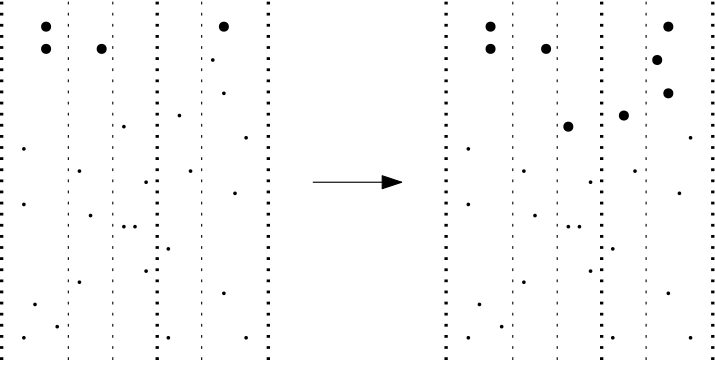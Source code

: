 <?xml version="1.0"?>
<!DOCTYPE ipe SYSTEM "ipe.dtd">
<ipe version="70005" creator="Ipe 7.1.4">
<info created="D:20160412211239" modified="D:20160412211543"/>
<ipestyle name="basic">
<symbol name="arrow/arc(spx)">
<path stroke="sym-stroke" fill="sym-stroke" pen="sym-pen">
0 0 m
-1 0.333 l
-1 -0.333 l
h
</path>
</symbol>
<symbol name="arrow/farc(spx)">
<path stroke="sym-stroke" fill="white" pen="sym-pen">
0 0 m
-1 0.333 l
-1 -0.333 l
h
</path>
</symbol>
<symbol name="mark/circle(sx)" transformations="translations">
<path fill="sym-stroke">
0.6 0 0 0.6 0 0 e
0.4 0 0 0.4 0 0 e
</path>
</symbol>
<symbol name="mark/disk(sx)" transformations="translations">
<path fill="sym-stroke">
0.6 0 0 0.6 0 0 e
</path>
</symbol>
<symbol name="mark/fdisk(sfx)" transformations="translations">
<group>
<path fill="sym-fill">
0.5 0 0 0.5 0 0 e
</path>
<path fill="sym-stroke" fillrule="eofill">
0.6 0 0 0.6 0 0 e
0.4 0 0 0.4 0 0 e
</path>
</group>
</symbol>
<symbol name="mark/box(sx)" transformations="translations">
<path fill="sym-stroke" fillrule="eofill">
-0.6 -0.6 m
0.6 -0.6 l
0.6 0.6 l
-0.6 0.6 l
h
-0.4 -0.4 m
0.4 -0.4 l
0.4 0.4 l
-0.4 0.4 l
h
</path>
</symbol>
<symbol name="mark/square(sx)" transformations="translations">
<path fill="sym-stroke">
-0.6 -0.6 m
0.6 -0.6 l
0.6 0.6 l
-0.6 0.6 l
h
</path>
</symbol>
<symbol name="mark/fsquare(sfx)" transformations="translations">
<group>
<path fill="sym-fill">
-0.5 -0.5 m
0.5 -0.5 l
0.5 0.5 l
-0.5 0.5 l
h
</path>
<path fill="sym-stroke" fillrule="eofill">
-0.6 -0.6 m
0.6 -0.6 l
0.6 0.6 l
-0.6 0.6 l
h
-0.4 -0.4 m
0.4 -0.4 l
0.4 0.4 l
-0.4 0.4 l
h
</path>
</group>
</symbol>
<symbol name="mark/cross(sx)" transformations="translations">
<group>
<path fill="sym-stroke">
-0.43 -0.57 m
0.57 0.43 l
0.43 0.57 l
-0.57 -0.43 l
h
</path>
<path fill="sym-stroke">
-0.43 0.57 m
0.57 -0.43 l
0.43 -0.57 l
-0.57 0.43 l
h
</path>
</group>
</symbol>
<symbol name="arrow/fnormal(spx)">
<path stroke="sym-stroke" fill="white" pen="sym-pen">
0 0 m
-1 0.333 l
-1 -0.333 l
h
</path>
</symbol>
<symbol name="arrow/pointed(spx)">
<path stroke="sym-stroke" fill="sym-stroke" pen="sym-pen">
0 0 m
-1 0.333 l
-0.8 0 l
-1 -0.333 l
h
</path>
</symbol>
<symbol name="arrow/fpointed(spx)">
<path stroke="sym-stroke" fill="white" pen="sym-pen">
0 0 m
-1 0.333 l
-0.8 0 l
-1 -0.333 l
h
</path>
</symbol>
<symbol name="arrow/linear(spx)">
<path stroke="sym-stroke" pen="sym-pen">
-1 0.333 m
0 0 l
-1 -0.333 l
</path>
</symbol>
<symbol name="arrow/fdouble(spx)">
<path stroke="sym-stroke" fill="white" pen="sym-pen">
0 0 m
-1 0.333 l
-1 -0.333 l
h
-1 0 m
-2 0.333 l
-2 -0.333 l
h
</path>
</symbol>
<symbol name="arrow/double(spx)">
<path stroke="sym-stroke" fill="sym-stroke" pen="sym-pen">
0 0 m
-1 0.333 l
-1 -0.333 l
h
-1 0 m
-2 0.333 l
-2 -0.333 l
h
</path>
</symbol>
<pen name="heavier" value="0.8"/>
<pen name="fat" value="1.2"/>
<pen name="ultrafat" value="2"/>
<symbolsize name="large" value="5"/>
<symbolsize name="small" value="2"/>
<symbolsize name="tiny" value="1.1"/>
<arrowsize name="large" value="10"/>
<arrowsize name="small" value="5"/>
<arrowsize name="tiny" value="3"/>
<color name="red" value="1 0 0"/>
<color name="green" value="0 1 0"/>
<color name="blue" value="0 0 1"/>
<color name="yellow" value="1 1 0"/>
<color name="orange" value="1 0.647 0"/>
<color name="gold" value="1 0.843 0"/>
<color name="purple" value="0.627 0.125 0.941"/>
<color name="gray" value="0.745"/>
<color name="brown" value="0.647 0.165 0.165"/>
<color name="navy" value="0 0 0.502"/>
<color name="pink" value="1 0.753 0.796"/>
<color name="seagreen" value="0.18 0.545 0.341"/>
<color name="turquoise" value="0.251 0.878 0.816"/>
<color name="violet" value="0.933 0.51 0.933"/>
<color name="darkblue" value="0 0 0.545"/>
<color name="darkcyan" value="0 0.545 0.545"/>
<color name="darkgray" value="0.663"/>
<color name="darkgreen" value="0 0.392 0"/>
<color name="darkmagenta" value="0.545 0 0.545"/>
<color name="darkorange" value="1 0.549 0"/>
<color name="darkred" value="0.545 0 0"/>
<color name="lightblue" value="0.678 0.847 0.902"/>
<color name="lightcyan" value="0.878 1 1"/>
<color name="lightgray" value="0.827"/>
<color name="lightgreen" value="0.565 0.933 0.565"/>
<color name="lightyellow" value="1 1 0.878"/>
<dashstyle name="dashed" value="[4] 0"/>
<dashstyle name="dotted" value="[1 3] 0"/>
<dashstyle name="dash dotted" value="[4 2 1 2] 0"/>
<dashstyle name="dash dot dotted" value="[4 2 1 2 1 2] 0"/>
<textsize name="large" value="\large"/>
<textsize name="Large" value="\Large"/>
<textsize name="LARGE" value="\LARGE"/>
<textsize name="huge" value="\huge"/>
<textsize name="Huge" value="\Huge"/>
<textsize name="small" value="\small"/>
<textsize name="footnote" value="\footnotesize"/>
<textsize name="tiny" value="\tiny"/>
<textstyle name="center" begin="\begin{center}" end="\end{center}"/>
<textstyle name="itemize" begin="\begin{itemize}" end="\end{itemize}"/>
<textstyle name="item" begin="\begin{itemize}\item{}" end="\end{itemize}"/>
<gridsize name="4 pts" value="4"/>
<gridsize name="8 pts (~3 mm)" value="8"/>
<gridsize name="16 pts (~6 mm)" value="16"/>
<gridsize name="32 pts (~12 mm)" value="32"/>
<gridsize name="10 pts (~3.5 mm)" value="10"/>
<gridsize name="20 pts (~7 mm)" value="20"/>
<gridsize name="14 pts (~5 mm)" value="14"/>
<gridsize name="28 pts (~10 mm)" value="28"/>
<gridsize name="56 pts (~20 mm)" value="56"/>
<anglesize name="90 deg" value="90"/>
<anglesize name="60 deg" value="60"/>
<anglesize name="45 deg" value="45"/>
<anglesize name="30 deg" value="30"/>
<anglesize name="22.5 deg" value="22.5"/>
<tiling name="falling" angle="-60" step="4" width="1"/>
<tiling name="rising" angle="30" step="4" width="1"/>
</ipestyle>
<page>
<layer name="alpha"/>
<view layers="alpha" active="alpha"/>
<use layer="alpha" matrix="1 0 0 1 -48 176" name="mark/disk(sx)" pos="192 592" size="normal" stroke="black"/>
<path matrix="1 0 0 3 -112 -1411" stroke="black" dash="dotted" pen="fat" join="1">
240 732 m
240 688 l
240 688 l
</path>
<path matrix="1 0 0 3 -16 -1411" stroke="black" dash="dotted" pen="fat" join="1">
240 732 m
240 688 l
240 688 l
</path>
<path matrix="1 0 0 3 -88 -1411" stroke="black" dash="dotted" join="1">
240 732 m
240 688 l
240 688 l
</path>
<path matrix="1 0 0 3 -72 -1411" stroke="black" dash="dotted" join="1">
240 732 m
240 688 l
240 688 l
</path>
<path matrix="1 0 0 3 -56 -1411" stroke="black" dash="dotted" pen="fat" join="1">
240 732 m
240 688 l
240 688 l
</path>
<path matrix="1 0 0 3 -40 -1411" stroke="black" dash="dotted" join="1">
240 732 m
240 688 l
240 688 l
</path>
<use matrix="1 0 0 1 -28 80" name="mark/disk(sx)" pos="164 584" size="tiny" stroke="black"/>
<use matrix="1 0 0 1 -16 84" name="mark/disk(sx)" pos="164 584" size="tiny" stroke="black"/>
<use matrix="1 0 0 1 -24 92" name="mark/disk(sx)" pos="164 584" size="tiny" stroke="black"/>
<use matrix="1 0 0 1 -28 128" name="mark/disk(sx)" pos="164 584" size="tiny" stroke="black"/>
<use matrix="1 0 0 1 -28 148" name="mark/disk(sx)" pos="164 584" size="tiny" stroke="black"/>
<use matrix="1 0 0 1 -8 100" name="mark/disk(sx)" pos="164 584" size="tiny" stroke="black"/>
<use matrix="1 0 0 1 -4 124" name="mark/disk(sx)" pos="164 584" size="tiny" stroke="black"/>
<use matrix="1 0 0 1 -8 140" name="mark/disk(sx)" pos="164 584" size="tiny" stroke="black"/>
<use matrix="1 0 0 1 16 104" name="mark/disk(sx)" pos="164 584" size="tiny" stroke="black"/>
<use matrix="1 0 0 1 8 120" name="mark/disk(sx)" pos="164 584" size="tiny" stroke="black"/>
<use matrix="1 0 0 1 12 120" name="mark/disk(sx)" pos="164 584" size="tiny" stroke="black"/>
<use matrix="1 0 0 1 16 136" name="mark/disk(sx)" pos="164 584" size="tiny" stroke="black"/>
<use matrix="1 0 0 1 8 156" name="mark/disk(sx)" pos="164 584" size="tiny" stroke="black"/>
<use matrix="1 0 0 1 24 80" name="mark/disk(sx)" pos="164 584" size="tiny" stroke="black"/>
<use matrix="1 0 0 1 24 112" name="mark/disk(sx)" pos="164 584" size="tiny" stroke="black"/>
<use matrix="1 0 0 1 32 140" name="mark/disk(sx)" pos="164 584" size="tiny" stroke="black"/>
<use matrix="1 0 0 1 28 160" name="mark/disk(sx)" pos="164 584" size="tiny" stroke="black"/>
<use matrix="1 0 0 1 52 80" name="mark/disk(sx)" pos="164 584" size="tiny" stroke="black"/>
<use matrix="1 0 0 1 44 96" name="mark/disk(sx)" pos="164 584" size="tiny" stroke="black"/>
<use matrix="1 0 0 1 48 132" name="mark/disk(sx)" pos="164 584" size="tiny" stroke="black"/>
<use matrix="1 0 0 1 52 152" name="mark/disk(sx)" pos="164 584" size="tiny" stroke="black"/>
<use matrix="1 0 0 1 44 168" name="mark/disk(sx)" pos="164 584" size="tiny" stroke="black"/>
<use matrix="1 0 0 1 40 180" name="mark/disk(sx)" pos="164 584" size="tiny" stroke="black"/>
<use matrix="1 0 0 1 -48 184" name="mark/disk(sx)" pos="192 592" size="normal" stroke="black"/>
<use matrix="1 0 0 1 -28 176" name="mark/disk(sx)" pos="192 592" size="normal" stroke="black"/>
<use matrix="1 0 0 1 16 184" name="mark/disk(sx)" pos="192 592" size="normal" stroke="black"/>
<use matrix="1 0 0 1 112 176" name="mark/disk(sx)" pos="192 592" size="normal" stroke="black"/>
<path matrix="1 0 0 3 48 -1411" stroke="black" dash="dotted" pen="fat" join="1">
240 732 m
240 688 l
240 688 l
</path>
<path matrix="1 0 0 3 144 -1411" stroke="black" dash="dotted" pen="fat" join="1">
240 732 m
240 688 l
240 688 l
</path>
<path matrix="1 0 0 3 72 -1411" stroke="black" dash="dotted" join="1">
240 732 m
240 688 l
240 688 l
</path>
<path matrix="1 0 0 3 88 -1411" stroke="black" dash="dotted" join="1">
240 732 m
240 688 l
240 688 l
</path>
<path matrix="1 0 0 3 104 -1411" stroke="black" dash="dotted" pen="fat" join="1">
240 732 m
240 688 l
240 688 l
</path>
<path matrix="1 0 0 3 120 -1411" stroke="black" dash="dotted" join="1">
240 732 m
240 688 l
240 688 l
</path>
<use matrix="1 0 0 1 132 80" name="mark/disk(sx)" pos="164 584" size="tiny" stroke="black"/>
<use matrix="1 0 0 1 144 84" name="mark/disk(sx)" pos="164 584" size="tiny" stroke="black"/>
<use matrix="1 0 0 1 136 92" name="mark/disk(sx)" pos="164 584" size="tiny" stroke="black"/>
<use matrix="1 0 0 1 132 128" name="mark/disk(sx)" pos="164 584" size="tiny" stroke="black"/>
<use matrix="1 0 0 1 132 148" name="mark/disk(sx)" pos="164 584" size="tiny" stroke="black"/>
<use matrix="1 0 0 1 152 100" name="mark/disk(sx)" pos="164 584" size="tiny" stroke="black"/>
<use matrix="1 0 0 1 156 124" name="mark/disk(sx)" pos="164 584" size="tiny" stroke="black"/>
<use matrix="1 0 0 1 152 140" name="mark/disk(sx)" pos="164 584" size="tiny" stroke="black"/>
<use matrix="1 0 0 1 176 104" name="mark/disk(sx)" pos="164 584" size="tiny" stroke="black"/>
<use matrix="1 0 0 1 168 120" name="mark/disk(sx)" pos="164 584" size="tiny" stroke="black"/>
<use matrix="1 0 0 1 172 120" name="mark/disk(sx)" pos="164 584" size="tiny" stroke="black"/>
<use matrix="1 0 0 1 176 136" name="mark/disk(sx)" pos="164 584" size="tiny" stroke="black"/>
<use matrix="1 0 0 1 168 156" name="mark/disk(sx)" pos="164 584" size="normal" stroke="black"/>
<use matrix="1 0 0 1 184 80" name="mark/disk(sx)" pos="164 584" size="tiny" stroke="black"/>
<use matrix="1 0 0 1 184 112" name="mark/disk(sx)" pos="164 584" size="tiny" stroke="black"/>
<use matrix="1 0 0 1 192 140" name="mark/disk(sx)" pos="164 584" size="tiny" stroke="black"/>
<use matrix="1 0 0 1 188 160" name="mark/disk(sx)" pos="164 584" size="normal" stroke="black"/>
<use matrix="1 0 0 1 212 80" name="mark/disk(sx)" pos="164 584" size="tiny" stroke="black"/>
<use matrix="1 0 0 1 204 96" name="mark/disk(sx)" pos="164 584" size="tiny" stroke="black"/>
<use matrix="1 0 0 1 208 132" name="mark/disk(sx)" pos="164 584" size="tiny" stroke="black"/>
<use matrix="1 0 0 1 212 152" name="mark/disk(sx)" pos="164 584" size="tiny" stroke="black"/>
<use matrix="1 0 0 1 204 168" name="mark/disk(sx)" pos="164 584" size="normal" stroke="black"/>
<use matrix="1 0 0 1 200 180" name="mark/disk(sx)" pos="164 584" size="normal" stroke="black"/>
<use matrix="1 0 0 1 112 184" name="mark/disk(sx)" pos="192 592" size="normal" stroke="black"/>
<use matrix="1 0 0 1 132 176" name="mark/disk(sx)" pos="192 592" size="normal" stroke="black"/>
<use matrix="1 0 0 1 176 184" name="mark/disk(sx)" pos="192 592" size="normal" stroke="black"/>
<path matrix="1 0 0 1 -16 -16" stroke="black" fill="black" arrow="normal/normal">
256 736 m
288 736 l
</path>
</page>
</ipe>

